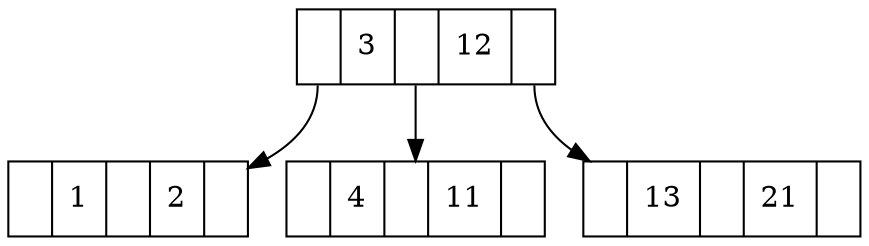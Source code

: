 digraph g { 
 node [shape=record];
Nodo366712642[label="<P0>|3|<P1>|12|<P2>"];
Nodo1829164700[label="<P0>|1|<P1>|2|<P2>"];
Nodo366712642:P0 -> Nodo1829164700;
Nodo2018699554[label="<P0>|4|<P1>|11|<P2>"];
Nodo366712642:P1 -> Nodo2018699554;
Nodo1311053135[label="<P0>|13|<P1>|21|<P2>"];
Nodo366712642:P2 -> Nodo1311053135;
}

